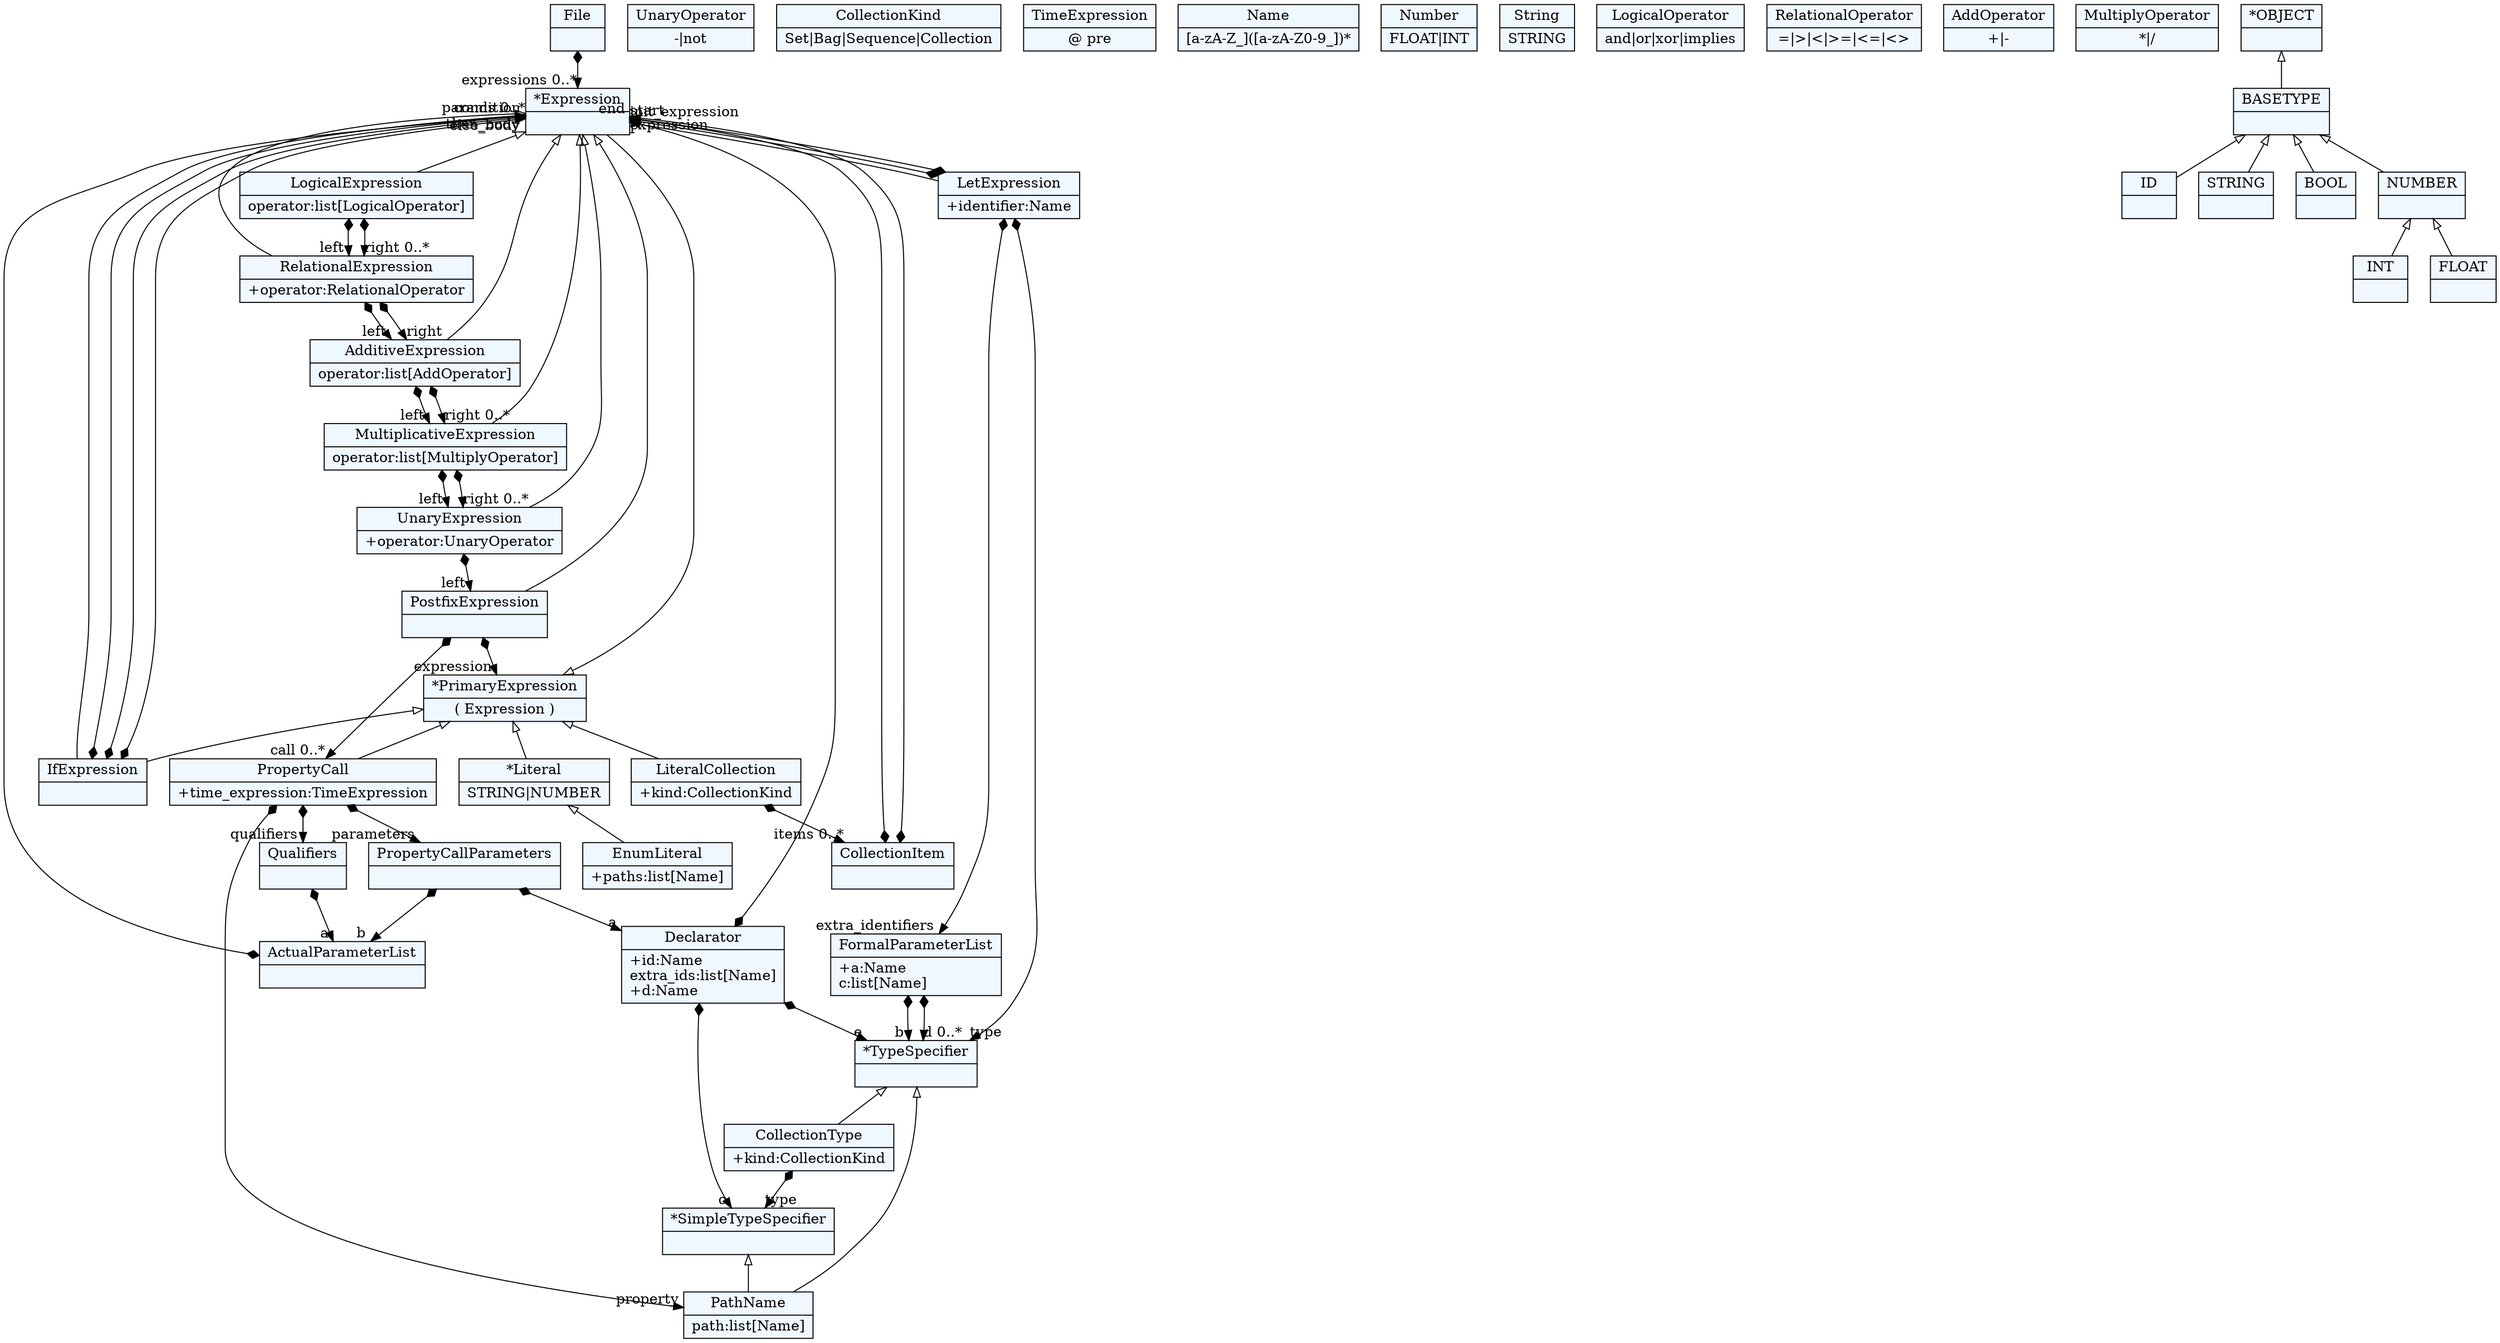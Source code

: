 
    digraph xtext {
    fontname = "Bitstream Vera Sans"
    fontsize = 8
    node[
        shape=record,
        style=filled,
        fillcolor=aliceblue
    ]
    nodesep = 0.3
    edge[dir=black,arrowtail=empty]


47311680 -> 47348544[arrowtail=diamond, dir=both, headlabel="expressions 0..*"]
47311680[ label="{File|}"]

47348544[ label="{*Expression|}"]
47348544 -> 49766448 [dir=back]
47348544 -> 49766920 [dir=back]
47348544 -> 49768336 [dir=back]
47348544 -> 49769752 [dir=back]
47348544 -> 49800160 [dir=back]
47348544 -> 49801576 [dir=back]
47348544 -> 49804728 [dir=back]
47348544 -> 49803312 [dir=back]

49766920 -> 49929024[arrowtail=diamond, dir=both, headlabel="extra_identifiers "]
49766920 -> 49847104[arrowtail=diamond, dir=both, headlabel="type "]
49766920 -> 47348544[arrowtail=diamond, dir=both, headlabel="init_expression "]
49766920 -> 47348544[arrowtail=diamond, dir=both, headlabel="expression "]
49766920[ label="{LetExpression|+identifier:Name\l}"]

49766448 -> 47348544[arrowtail=diamond, dir=both, headlabel="condition "]
49766448 -> 47348544[arrowtail=diamond, dir=both, headlabel="then_body "]
49766448 -> 47348544[arrowtail=diamond, dir=both, headlabel="else_body "]
49766448[ label="{IfExpression|}"]

49768336 -> 49769752[arrowtail=diamond, dir=both, headlabel="left "]
49768336 -> 49769752[arrowtail=diamond, dir=both, headlabel="right 0..*"]
49768336[ label="{LogicalExpression|operator:list[LogicalOperator]\l}"]

49769752 -> 49800160[arrowtail=diamond, dir=both, headlabel="left "]
49769752 -> 49800160[arrowtail=diamond, dir=both, headlabel="right "]
49769752[ label="{RelationalExpression|+operator:RelationalOperator\l}"]

49800160 -> 49801576[arrowtail=diamond, dir=both, headlabel="left "]
49800160 -> 49801576[arrowtail=diamond, dir=both, headlabel="right 0..*"]
49800160[ label="{AdditiveExpression|operator:list[AddOperator]\l}"]

49801576 -> 49803312[arrowtail=diamond, dir=both, headlabel="left "]
49801576 -> 49803312[arrowtail=diamond, dir=both, headlabel="right 0..*"]
49801576[ label="{MultiplicativeExpression|operator:list[MultiplyOperator]\l}"]

49803312 -> 49804728[arrowtail=diamond, dir=both, headlabel="left "]
49803312[ label="{UnaryExpression|+operator:UnaryOperator\l}"]

49804728 -> 49806144[arrowtail=diamond, dir=both, headlabel="expression "]
49804728 -> 49825208[arrowtail=diamond, dir=both, headlabel="call 0..*"]
49804728[ label="{PostfixExpression|}"]

49806144[ label="{*PrimaryExpression|( Expression )}"]
49806144 -> 49825680 [dir=back]
49806144 -> 49869792 [dir=back]
49806144 -> 49825208 [dir=back]
49806144 -> 47348544 [dir=back]
49806144 -> 49766448 [dir=back]

49927608[ label="{UnaryOperator|-\|not}"]

49825680 -> 49769280[arrowtail=diamond, dir=both, headlabel="items 0..*"]
49825680[ label="{LiteralCollection|+kind:CollectionKind\l}"]

49884440[ label="{CollectionKind|Set\|Bag\|Sequence\|Collection}"]

49769280 -> 47348544[arrowtail=diamond, dir=both, headlabel="start "]
49769280 -> 47348544[arrowtail=diamond, dir=both, headlabel="end "]
49769280[ label="{CollectionItem|}"]

49825208 -> 49844744[arrowtail=diamond, dir=both, headlabel="property "]
49825208 -> 49826624[arrowtail=diamond, dir=both, headlabel="qualifiers "]
49825208 -> 49882080[arrowtail=diamond, dir=both, headlabel="parameters "]
49825208[ label="{PropertyCall|+time_expression:TimeExpression\l}"]

49826624 -> 49847576[arrowtail=diamond, dir=both, headlabel="a "]
49826624[ label="{Qualifiers|}"]

49844744[ label="{PathName|path:list[Name]\l}"]

49846160[ label="{TimeExpression|@ pre}"]

49847576 -> 47348544[arrowtail=diamond, dir=both, headlabel="params 0..*"]
49847576[ label="{ActualParameterList|}"]

49869792[ label="{*Literal|STRING\|NUMBER}"]
49869792 -> 49871208 [dir=back]

49871208[ label="{EnumLiteral|+paths:list[Name]\l}"]

49872944[ label="{Name|[a-zA-Z_]([a-zA-Z0-9_])*}"]

49874832[ label="{Number|FLOAT\|INT}"]

49876248[ label="{String|STRING}"]

49882080 -> 49883496[arrowtail=diamond, dir=both, headlabel="a "]
49882080 -> 49847576[arrowtail=diamond, dir=both, headlabel="b "]
49882080[ label="{PropertyCallParameters|}"]

49883496 -> 49872152[arrowtail=diamond, dir=both, headlabel="c "]
49883496 -> 49847104[arrowtail=diamond, dir=both, headlabel="e "]
49883496 -> 47348544[arrowtail=diamond, dir=both, headlabel="f "]
49883496[ label="{Declarator|+id:Name\lextra_ids:list[Name]\l+d:Name\l}"]

49872152[ label="{*SimpleTypeSpecifier|}"]
49872152 -> 49844744 [dir=back]

49847104[ label="{*TypeSpecifier|}"]
49847104 -> 49844744 [dir=back]
49847104 -> 49826152 [dir=back]

49826152 -> 49872152[arrowtail=diamond, dir=both, headlabel="type "]
49826152[ label="{CollectionType|+kind:CollectionKind\l}"]

49804256[ label="{LogicalOperator|and\|or\|xor\|implies}"]

49923040[ label="{RelationalOperator|=\|\>\|\<\|\>=\|\<=\|\<\>}"]

49924456[ label="{AddOperator|+\|-}"]

49926192[ label="{MultiplyOperator|*\|/}"]

49929024 -> 49847104[arrowtail=diamond, dir=both, headlabel="b "]
49929024 -> 49847104[arrowtail=diamond, dir=both, headlabel="d 0..*"]
49929024[ label="{FormalParameterList|+a:Name\lc:list[Name]\l}"]

47293880[ label="{ID|}"]

47295296[ label="{STRING|}"]

47309320[ label="{BOOL|}"]

47293408[ label="{INT|}"]

47310736[ label="{FLOAT|}"]

47312152[ label="{NUMBER|}"]
47312152 -> 47310736 [dir=back]
47312152 -> 47293408 [dir=back]

47317984[ label="{BASETYPE|}"]
47317984 -> 47312152 [dir=back]
47317984 -> 47309320 [dir=back]
47317984 -> 47293880 [dir=back]
47317984 -> 47295296 [dir=back]

47319400[ label="{*OBJECT|}"]
47319400 -> 47317984 [dir=back]


}
